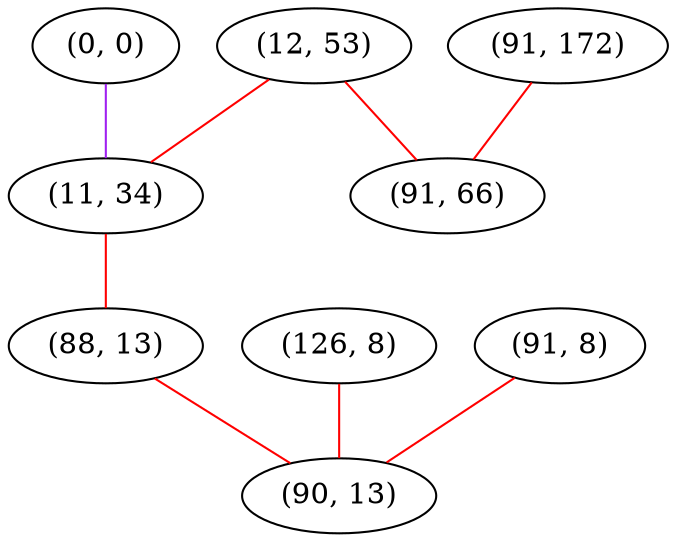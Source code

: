graph "" {
"(12, 53)";
"(0, 0)";
"(11, 34)";
"(91, 172)";
"(126, 8)";
"(88, 13)";
"(91, 8)";
"(90, 13)";
"(91, 66)";
"(12, 53)" -- "(11, 34)"  [color=red, key=0, weight=1];
"(12, 53)" -- "(91, 66)"  [color=red, key=0, weight=1];
"(0, 0)" -- "(11, 34)"  [color=purple, key=0, weight=4];
"(11, 34)" -- "(88, 13)"  [color=red, key=0, weight=1];
"(91, 172)" -- "(91, 66)"  [color=red, key=0, weight=1];
"(126, 8)" -- "(90, 13)"  [color=red, key=0, weight=1];
"(88, 13)" -- "(90, 13)"  [color=red, key=0, weight=1];
"(91, 8)" -- "(90, 13)"  [color=red, key=0, weight=1];
}

